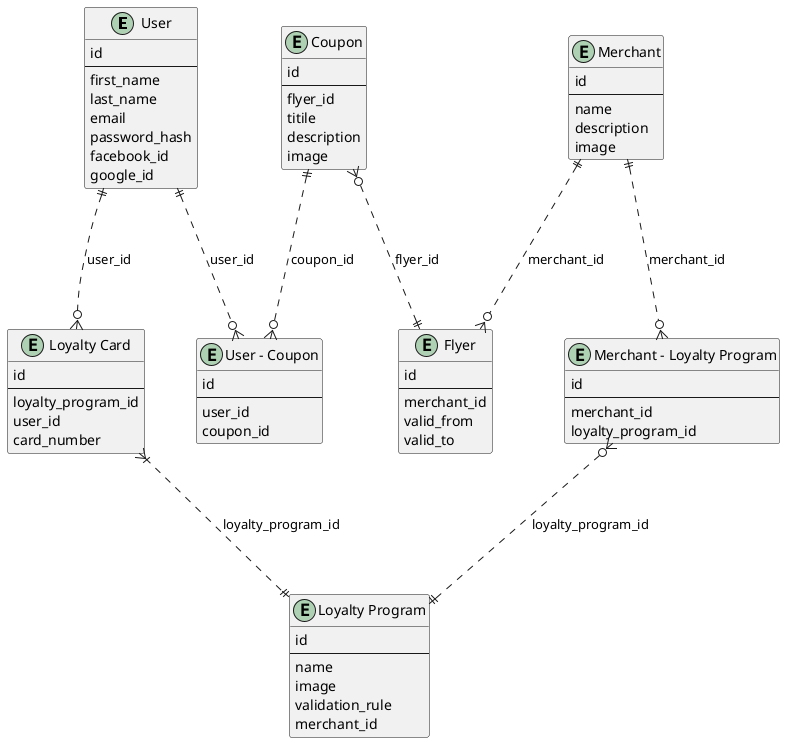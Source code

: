 @startuml

' Zero or One |o
' Exactly One ||
' Zero or Many }o
' One or Many }|

entity "User" as users {
    id
    --
    first_name
    last_name
    email
    password_hash
    facebook_id
    google_id
}

entity "Loyalty Card" as cards {
    id
    ---
    loyalty_program_id
    user_id
    card_number
}

entity "Loyalty Program" as loyalty_program {
    id
    --
    name
    image
    validation_rule
    merchant_id
}

entity "Coupon" as coupons {
    id
    --
    flyer_id
    titile
    description
    image
}

entity "Merchant" as merchants {
    id
    --
    name
    description
    image
}

entity "Merchant - Loyalty Program" as mlp {
    id
    --
    merchant_id
    loyalty_program_id
} 

entity "Flyer" as flyers {
    id
    --
    merchant_id
    valid_from
    valid_to
}

entity "User - Coupon" as user_coupons {
    id
    --
    user_id
    coupon_id
}
 
users ||...o{ cards : user_id
cards }|...|| loyalty_program : loyalty_program_id

merchants ||...o{ mlp : merchant_id
mlp }o...|| loyalty_program : loyalty_program_id

merchants ||...o{ flyers : merchant_id
coupons }o...|| flyers : flyer_id

users ||...o{ user_coupons : user_id
coupons ||...o{ user_coupons : coupon_id

@enduml
